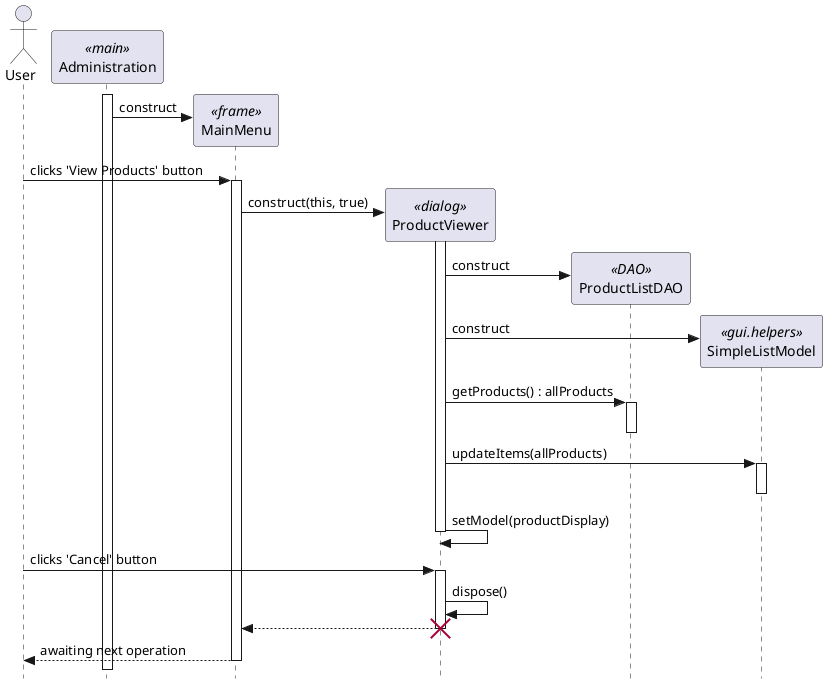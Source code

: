 @startuml

' use strict UML mode
skinparam style strictuml

' create actor user
actor "User" as user

' create main adminstration 
participant "Administration" as main <<main>>
main++

' create main menu frame
create "MainMenu" as menu <<frame>>
main -> menu : construct

user -> menu++ : clicks 'View Products' button

' create product viewer dialog
create "ProductViewer" as viewer <<dialog>>
menu -> viewer :  construct(this, true)

viewer++

' create a DAO
create "ProductListDAO" as dao <<DAO>>
viewer -> dao : construct 

' create the simple model list
create "SimpleListModel" as modellist <<gui.helpers>>
viewer -> modellist : construct

' get the products from dao
viewer -> dao++ : getProducts() : allProducts
dao--

' put products in Simple List Model
viewer -> modellist++ : updateItems(allProducts)
modellist--

' update list to display products
viewer -> viewer : setModel(productDisplay)

'viewer -> dao++ : getCategories() : allCategories
'dao--
'viewer -> modellist++ : updateItems(allCategories)
'modellist--
'viewer -> viewer : setModel(productDisplay)

viewer--

' dispose dialog
user -> viewer++ : clicks 'Cancel' button
viewer -> viewer : dispose()

' show control returning to menu as viewer closes
viewer --> menu 
destroy viewer

menu --> user-- : awaiting next operation

@enduml
